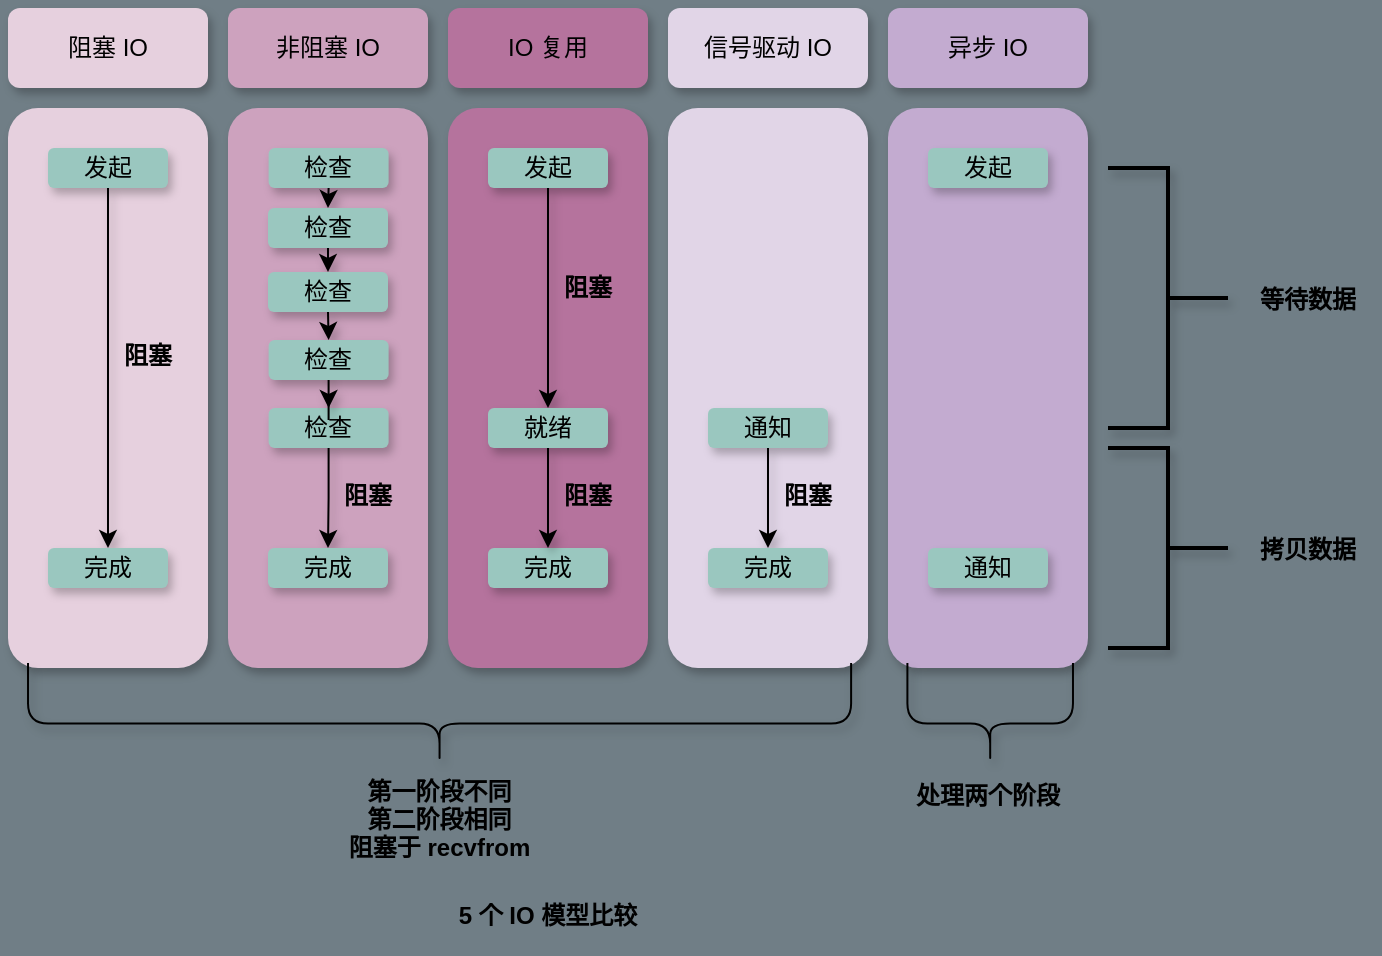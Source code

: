 <mxfile version="14.1.8" type="device"><diagram id="VSArOQDPkqbNzoKQu4Cz" name="第 1 页"><mxGraphModel dx="782" dy="538" grid="1" gridSize="10" guides="1" tooltips="1" connect="1" arrows="1" fold="1" page="1" pageScale="1" pageWidth="1169" pageHeight="827" background="#707E86" math="1" shadow="0"><root><mxCell id="0"/><mxCell id="1" parent="0"/><mxCell id="Jg14enfaDoBxMyZX8qWh-5" value="" style="rounded=1;whiteSpace=wrap;html=1;fillColor=#E6D0DE;strokeColor=none;shadow=1;" vertex="1" parent="1"><mxGeometry x="190" y="410" width="100" height="280" as="geometry"/></mxCell><mxCell id="r7I96ZXln5qI4LiKnRVi-13" value="阻塞 IO" style="rounded=1;whiteSpace=wrap;html=1;strokeColor=none;fillColor=#E6D0DE;shadow=1;" parent="1" vertex="1"><mxGeometry x="190" y="360" width="100" height="40" as="geometry"/></mxCell><mxCell id="Jg14enfaDoBxMyZX8qWh-1" value="非阻塞 IO" style="rounded=1;whiteSpace=wrap;html=1;strokeColor=none;fillColor=#CDA2BE;shadow=1;" vertex="1" parent="1"><mxGeometry x="300" y="360" width="100" height="40" as="geometry"/></mxCell><mxCell id="Jg14enfaDoBxMyZX8qWh-2" value="IO 复用" style="rounded=1;whiteSpace=wrap;html=1;strokeColor=none;fillColor=#B5739D;shadow=1;" vertex="1" parent="1"><mxGeometry x="410" y="360" width="100" height="40" as="geometry"/></mxCell><mxCell id="Jg14enfaDoBxMyZX8qWh-3" value="信号驱动 IO" style="rounded=1;whiteSpace=wrap;html=1;strokeColor=none;fillColor=#E1D5E7;shadow=1;" vertex="1" parent="1"><mxGeometry x="520" y="360" width="100" height="40" as="geometry"/></mxCell><mxCell id="Jg14enfaDoBxMyZX8qWh-4" value="异步 IO" style="rounded=1;whiteSpace=wrap;html=1;strokeColor=none;fillColor=#C3ABD0;shadow=1;" vertex="1" parent="1"><mxGeometry x="630" y="360" width="100" height="40" as="geometry"/></mxCell><mxCell id="Jg14enfaDoBxMyZX8qWh-10" style="edgeStyle=orthogonalEdgeStyle;rounded=0;orthogonalLoop=1;jettySize=auto;html=1;shadow=1;" edge="1" parent="1" source="Jg14enfaDoBxMyZX8qWh-7" target="Jg14enfaDoBxMyZX8qWh-8"><mxGeometry relative="1" as="geometry"/></mxCell><mxCell id="Jg14enfaDoBxMyZX8qWh-7" value="发起" style="rounded=1;whiteSpace=wrap;html=1;strokeColor=none;fillColor=#9AC7BF;shadow=1;" vertex="1" parent="1"><mxGeometry x="210" y="430" width="60" height="20" as="geometry"/></mxCell><mxCell id="Jg14enfaDoBxMyZX8qWh-8" value="完成" style="rounded=1;whiteSpace=wrap;html=1;strokeColor=none;fillColor=#9AC7BF;shadow=1;" vertex="1" parent="1"><mxGeometry x="210" y="630" width="60" height="20" as="geometry"/></mxCell><mxCell id="Jg14enfaDoBxMyZX8qWh-11" value="阻塞" style="text;align=center;fontStyle=1;verticalAlign=middle;spacingLeft=3;spacingRight=3;strokeColor=none;rotatable=0;points=[[0,0.5],[1,0.5]];portConstraint=eastwest;shadow=1;" vertex="1" parent="1"><mxGeometry x="240" y="520" width="40" height="26" as="geometry"/></mxCell><mxCell id="Jg14enfaDoBxMyZX8qWh-12" value="" style="rounded=1;whiteSpace=wrap;html=1;fillColor=#CDA2BE;strokeColor=none;shadow=1;" vertex="1" parent="1"><mxGeometry x="300" y="410" width="100" height="280" as="geometry"/></mxCell><mxCell id="Jg14enfaDoBxMyZX8qWh-13" style="edgeStyle=orthogonalEdgeStyle;rounded=0;orthogonalLoop=1;jettySize=auto;html=1;shadow=1;" edge="1" parent="1" source="Jg14enfaDoBxMyZX8qWh-14" target="Jg14enfaDoBxMyZX8qWh-15"><mxGeometry relative="1" as="geometry"/></mxCell><mxCell id="Jg14enfaDoBxMyZX8qWh-14" value="检查" style="rounded=1;whiteSpace=wrap;html=1;strokeColor=none;fillColor=#9AC7BF;shadow=1;" vertex="1" parent="1"><mxGeometry x="320.31" y="560" width="60" height="20" as="geometry"/></mxCell><mxCell id="Jg14enfaDoBxMyZX8qWh-15" value="完成" style="rounded=1;whiteSpace=wrap;html=1;strokeColor=none;fillColor=#9AC7BF;shadow=1;" vertex="1" parent="1"><mxGeometry x="320" y="630" width="60" height="20" as="geometry"/></mxCell><mxCell id="Jg14enfaDoBxMyZX8qWh-16" value="阻塞" style="text;align=center;fontStyle=1;verticalAlign=middle;spacingLeft=3;spacingRight=3;strokeColor=none;rotatable=0;points=[[0,0.5],[1,0.5]];portConstraint=eastwest;shadow=1;" vertex="1" parent="1"><mxGeometry x="350" y="590" width="40" height="26" as="geometry"/></mxCell><mxCell id="Jg14enfaDoBxMyZX8qWh-17" value="" style="rounded=1;whiteSpace=wrap;html=1;fillColor=#B5739D;strokeColor=none;shadow=1;" vertex="1" parent="1"><mxGeometry x="410" y="410" width="100" height="280" as="geometry"/></mxCell><mxCell id="Jg14enfaDoBxMyZX8qWh-50" style="edgeStyle=orthogonalEdgeStyle;rounded=0;orthogonalLoop=1;jettySize=auto;html=1;entryX=0.5;entryY=0;entryDx=0;entryDy=0;shadow=1;" edge="1" parent="1" source="Jg14enfaDoBxMyZX8qWh-19" target="Jg14enfaDoBxMyZX8qWh-48"><mxGeometry relative="1" as="geometry"/></mxCell><mxCell id="Jg14enfaDoBxMyZX8qWh-19" value="发起" style="rounded=1;whiteSpace=wrap;html=1;strokeColor=none;fillColor=#9AC7BF;shadow=1;" vertex="1" parent="1"><mxGeometry x="430" y="430" width="60" height="20" as="geometry"/></mxCell><mxCell id="Jg14enfaDoBxMyZX8qWh-20" value="完成" style="rounded=1;whiteSpace=wrap;html=1;strokeColor=none;fillColor=#9AC7BF;shadow=1;" vertex="1" parent="1"><mxGeometry x="430" y="630" width="60" height="20" as="geometry"/></mxCell><mxCell id="Jg14enfaDoBxMyZX8qWh-21" value="阻塞" style="text;align=center;fontStyle=1;verticalAlign=middle;spacingLeft=3;spacingRight=3;strokeColor=none;rotatable=0;points=[[0,0.5],[1,0.5]];portConstraint=eastwest;shadow=1;" vertex="1" parent="1"><mxGeometry x="460" y="486" width="40" height="26" as="geometry"/></mxCell><mxCell id="Jg14enfaDoBxMyZX8qWh-22" value="" style="rounded=1;whiteSpace=wrap;html=1;fillColor=#E1D5E7;strokeColor=none;shadow=1;" vertex="1" parent="1"><mxGeometry x="520" y="410" width="100" height="280" as="geometry"/></mxCell><mxCell id="Jg14enfaDoBxMyZX8qWh-23" style="edgeStyle=orthogonalEdgeStyle;rounded=0;orthogonalLoop=1;jettySize=auto;html=1;shadow=1;" edge="1" parent="1" source="Jg14enfaDoBxMyZX8qWh-24" target="Jg14enfaDoBxMyZX8qWh-25"><mxGeometry relative="1" as="geometry"/></mxCell><mxCell id="Jg14enfaDoBxMyZX8qWh-24" value="通知" style="rounded=1;whiteSpace=wrap;html=1;strokeColor=none;fillColor=#9AC7BF;shadow=1;" vertex="1" parent="1"><mxGeometry x="540" y="560" width="60" height="20" as="geometry"/></mxCell><mxCell id="Jg14enfaDoBxMyZX8qWh-25" value="完成" style="rounded=1;whiteSpace=wrap;html=1;strokeColor=none;fillColor=#9AC7BF;shadow=1;" vertex="1" parent="1"><mxGeometry x="540" y="630" width="60" height="20" as="geometry"/></mxCell><mxCell id="Jg14enfaDoBxMyZX8qWh-26" value="阻塞" style="text;align=center;fontStyle=1;verticalAlign=middle;spacingLeft=3;spacingRight=3;strokeColor=none;rotatable=0;points=[[0,0.5],[1,0.5]];portConstraint=eastwest;shadow=1;" vertex="1" parent="1"><mxGeometry x="570" y="590" width="40" height="26" as="geometry"/></mxCell><mxCell id="Jg14enfaDoBxMyZX8qWh-27" value="" style="rounded=1;whiteSpace=wrap;html=1;fillColor=#C3ABD0;strokeColor=none;shadow=1;" vertex="1" parent="1"><mxGeometry x="630" y="410" width="100" height="280" as="geometry"/></mxCell><mxCell id="Jg14enfaDoBxMyZX8qWh-29" value="发起" style="rounded=1;whiteSpace=wrap;html=1;strokeColor=none;fillColor=#9AC7BF;shadow=1;" vertex="1" parent="1"><mxGeometry x="650" y="430" width="60" height="20" as="geometry"/></mxCell><mxCell id="Jg14enfaDoBxMyZX8qWh-30" value="通知" style="rounded=1;whiteSpace=wrap;html=1;strokeColor=none;fillColor=#9AC7BF;shadow=1;" vertex="1" parent="1"><mxGeometry x="650" y="630" width="60" height="20" as="geometry"/></mxCell><mxCell id="Jg14enfaDoBxMyZX8qWh-32" value="" style="shape=curlyBracket;whiteSpace=wrap;html=1;rounded=1;shadow=1;fillColor=none;rotation=-90;size=0.407;" vertex="1" parent="1"><mxGeometry x="380.31" y="507.21" width="50.95" height="411.55" as="geometry"/></mxCell><mxCell id="Jg14enfaDoBxMyZX8qWh-34" value="" style="strokeWidth=2;html=1;shape=mxgraph.flowchart.annotation_2;align=left;labelPosition=right;pointerEvents=1;shadow=1;fillColor=none;rotation=-180;" vertex="1" parent="1"><mxGeometry x="740" y="440" width="60" height="130" as="geometry"/></mxCell><mxCell id="Jg14enfaDoBxMyZX8qWh-35" value="" style="shape=curlyBracket;whiteSpace=wrap;html=1;rounded=1;shadow=1;fillColor=none;rotation=-90;size=0.407;" vertex="1" parent="1"><mxGeometry x="655.62" y="671.59" width="50.95" height="82.79" as="geometry"/></mxCell><mxCell id="Jg14enfaDoBxMyZX8qWh-36" value="" style="strokeWidth=2;html=1;shape=mxgraph.flowchart.annotation_2;align=left;labelPosition=right;pointerEvents=1;shadow=1;fillColor=none;rotation=-180;" vertex="1" parent="1"><mxGeometry x="740" y="580" width="60" height="100" as="geometry"/></mxCell><mxCell id="Jg14enfaDoBxMyZX8qWh-43" style="edgeStyle=orthogonalEdgeStyle;rounded=0;orthogonalLoop=1;jettySize=auto;html=1;exitX=0.5;exitY=1;exitDx=0;exitDy=0;entryX=0.5;entryY=0;entryDx=0;entryDy=0;shadow=1;" edge="1" parent="1" source="Jg14enfaDoBxMyZX8qWh-38" target="Jg14enfaDoBxMyZX8qWh-39"><mxGeometry relative="1" as="geometry"/></mxCell><mxCell id="Jg14enfaDoBxMyZX8qWh-38" value="检查" style="rounded=1;whiteSpace=wrap;html=1;strokeColor=none;fillColor=#9AC7BF;shadow=1;" vertex="1" parent="1"><mxGeometry x="320.31" y="430" width="60" height="20" as="geometry"/></mxCell><mxCell id="Jg14enfaDoBxMyZX8qWh-44" style="edgeStyle=orthogonalEdgeStyle;rounded=0;orthogonalLoop=1;jettySize=auto;html=1;exitX=0.5;exitY=1;exitDx=0;exitDy=0;entryX=0.5;entryY=0;entryDx=0;entryDy=0;shadow=1;" edge="1" parent="1" source="Jg14enfaDoBxMyZX8qWh-39" target="Jg14enfaDoBxMyZX8qWh-40"><mxGeometry relative="1" as="geometry"/></mxCell><mxCell id="Jg14enfaDoBxMyZX8qWh-39" value="检查" style="rounded=1;whiteSpace=wrap;html=1;strokeColor=none;fillColor=#9AC7BF;shadow=1;" vertex="1" parent="1"><mxGeometry x="320" y="460" width="60" height="20" as="geometry"/></mxCell><mxCell id="Jg14enfaDoBxMyZX8qWh-45" style="edgeStyle=orthogonalEdgeStyle;rounded=0;orthogonalLoop=1;jettySize=auto;html=1;exitX=0.5;exitY=1;exitDx=0;exitDy=0;entryX=0.5;entryY=0;entryDx=0;entryDy=0;shadow=1;" edge="1" parent="1" source="Jg14enfaDoBxMyZX8qWh-40" target="Jg14enfaDoBxMyZX8qWh-42"><mxGeometry relative="1" as="geometry"/></mxCell><mxCell id="Jg14enfaDoBxMyZX8qWh-40" value="检查" style="rounded=1;whiteSpace=wrap;html=1;strokeColor=none;fillColor=#9AC7BF;shadow=1;" vertex="1" parent="1"><mxGeometry x="320" y="492" width="60" height="20" as="geometry"/></mxCell><mxCell id="Jg14enfaDoBxMyZX8qWh-47" style="edgeStyle=orthogonalEdgeStyle;rounded=0;orthogonalLoop=1;jettySize=auto;html=1;entryX=0.5;entryY=0;entryDx=0;entryDy=0;shadow=1;" edge="1" parent="1" source="Jg14enfaDoBxMyZX8qWh-42" target="Jg14enfaDoBxMyZX8qWh-14"><mxGeometry relative="1" as="geometry"/></mxCell><mxCell id="Jg14enfaDoBxMyZX8qWh-42" value="检查" style="rounded=1;whiteSpace=wrap;html=1;strokeColor=none;fillColor=#9AC7BF;shadow=1;" vertex="1" parent="1"><mxGeometry x="320.31" y="526" width="60" height="20" as="geometry"/></mxCell><mxCell id="Jg14enfaDoBxMyZX8qWh-51" style="edgeStyle=orthogonalEdgeStyle;rounded=0;orthogonalLoop=1;jettySize=auto;html=1;entryX=0.5;entryY=0;entryDx=0;entryDy=0;shadow=1;" edge="1" parent="1" source="Jg14enfaDoBxMyZX8qWh-48" target="Jg14enfaDoBxMyZX8qWh-20"><mxGeometry relative="1" as="geometry"/></mxCell><mxCell id="Jg14enfaDoBxMyZX8qWh-48" value="就绪" style="rounded=1;whiteSpace=wrap;html=1;strokeColor=none;fillColor=#9AC7BF;shadow=1;" vertex="1" parent="1"><mxGeometry x="430" y="560" width="60" height="20" as="geometry"/></mxCell><mxCell id="Jg14enfaDoBxMyZX8qWh-49" value="阻塞" style="text;align=center;fontStyle=1;verticalAlign=middle;spacingLeft=3;spacingRight=3;strokeColor=none;rotatable=0;points=[[0,0.5],[1,0.5]];portConstraint=eastwest;shadow=1;" vertex="1" parent="1"><mxGeometry x="460" y="590" width="40" height="26" as="geometry"/></mxCell><mxCell id="Jg14enfaDoBxMyZX8qWh-53" value="第一阶段不同&#10;第二阶段相同&#10;阻塞于 recvfrom" style="text;align=center;fontStyle=1;verticalAlign=middle;spacingLeft=3;spacingRight=3;strokeColor=none;rotatable=0;points=[[0,0.5],[1,0.5]];portConstraint=eastwest;shadow=1;fillColor=none;" vertex="1" parent="1"><mxGeometry x="348.78" y="740" width="114" height="50" as="geometry"/></mxCell><mxCell id="Jg14enfaDoBxMyZX8qWh-54" value="5 个 IO 模型比较" style="text;align=center;fontStyle=1;verticalAlign=middle;spacingLeft=3;spacingRight=3;strokeColor=none;rotatable=0;points=[[0,0.5],[1,0.5]];portConstraint=eastwest;shadow=1;fillColor=none;" vertex="1" parent="1"><mxGeometry x="420" y="800" width="80" height="26" as="geometry"/></mxCell><mxCell id="Jg14enfaDoBxMyZX8qWh-55" value="处理两个阶段" style="text;align=center;fontStyle=1;verticalAlign=middle;spacingLeft=3;spacingRight=3;strokeColor=none;rotatable=0;points=[[0,0.5],[1,0.5]];portConstraint=eastwest;shadow=1;fillColor=none;" vertex="1" parent="1"><mxGeometry x="640" y="740" width="80" height="26" as="geometry"/></mxCell><mxCell id="Jg14enfaDoBxMyZX8qWh-56" value="等待数据" style="text;align=center;fontStyle=1;verticalAlign=middle;spacingLeft=3;spacingRight=3;strokeColor=none;rotatable=0;points=[[0,0.5],[1,0.5]];portConstraint=eastwest;shadow=1;fillColor=none;" vertex="1" parent="1"><mxGeometry x="810" y="492" width="60" height="26" as="geometry"/></mxCell><mxCell id="Jg14enfaDoBxMyZX8qWh-57" value="拷贝数据" style="text;align=center;fontStyle=1;verticalAlign=middle;spacingLeft=3;spacingRight=3;strokeColor=none;rotatable=0;points=[[0,0.5],[1,0.5]];portConstraint=eastwest;shadow=1;fillColor=none;" vertex="1" parent="1"><mxGeometry x="810" y="617" width="60" height="26" as="geometry"/></mxCell></root></mxGraphModel></diagram></mxfile>